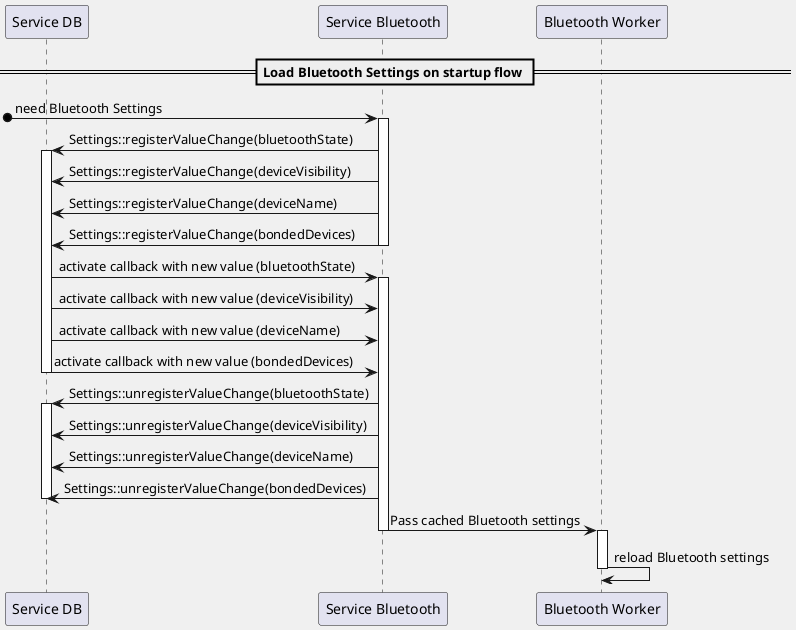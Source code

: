@startuml
skinparam BackgroundColor F0F0F0

participant "Service DB" as srvdb
participant "Service Bluetooth" as srvbt
participant "Bluetooth Worker" as btwrkr

    == Load Bluetooth Settings on startup flow ==

[o->srvbt : need Bluetooth Settings
activate srvbt
srvbt -> srvdb : Settings::registerValueChange(bluetoothState)
    activate srvdb
srvbt -> srvdb : Settings::registerValueChange(deviceVisibility)
srvbt -> srvdb : Settings::registerValueChange(deviceName)
srvbt -> srvdb : Settings::registerValueChange(bondedDevices)

deactivate srvbt

srvbt <- srvdb : activate callback with new value (bluetoothState)
activate srvbt
srvbt <- srvdb : activate callback with new value (deviceVisibility)
srvbt <- srvdb : activate callback with new value (deviceName)
srvbt <- srvdb : activate callback with new value (bondedDevices)
deactivate srvdb

srvbt -> srvdb : Settings::unregisterValueChange(bluetoothState)
    activate srvdb
srvbt -> srvdb : Settings::unregisterValueChange(deviceVisibility)
srvbt -> srvdb : Settings::unregisterValueChange(deviceName)
srvbt -> srvdb : Settings::unregisterValueChange(bondedDevices)

deactivate srvdb

srvbt -> btwrkr : Pass cached Bluetooth settings

deactivate srvbt
activate btwrkr
btwrkr -> btwrkr : reload Bluetooth settings

deactivate btwrkr

@enduml
